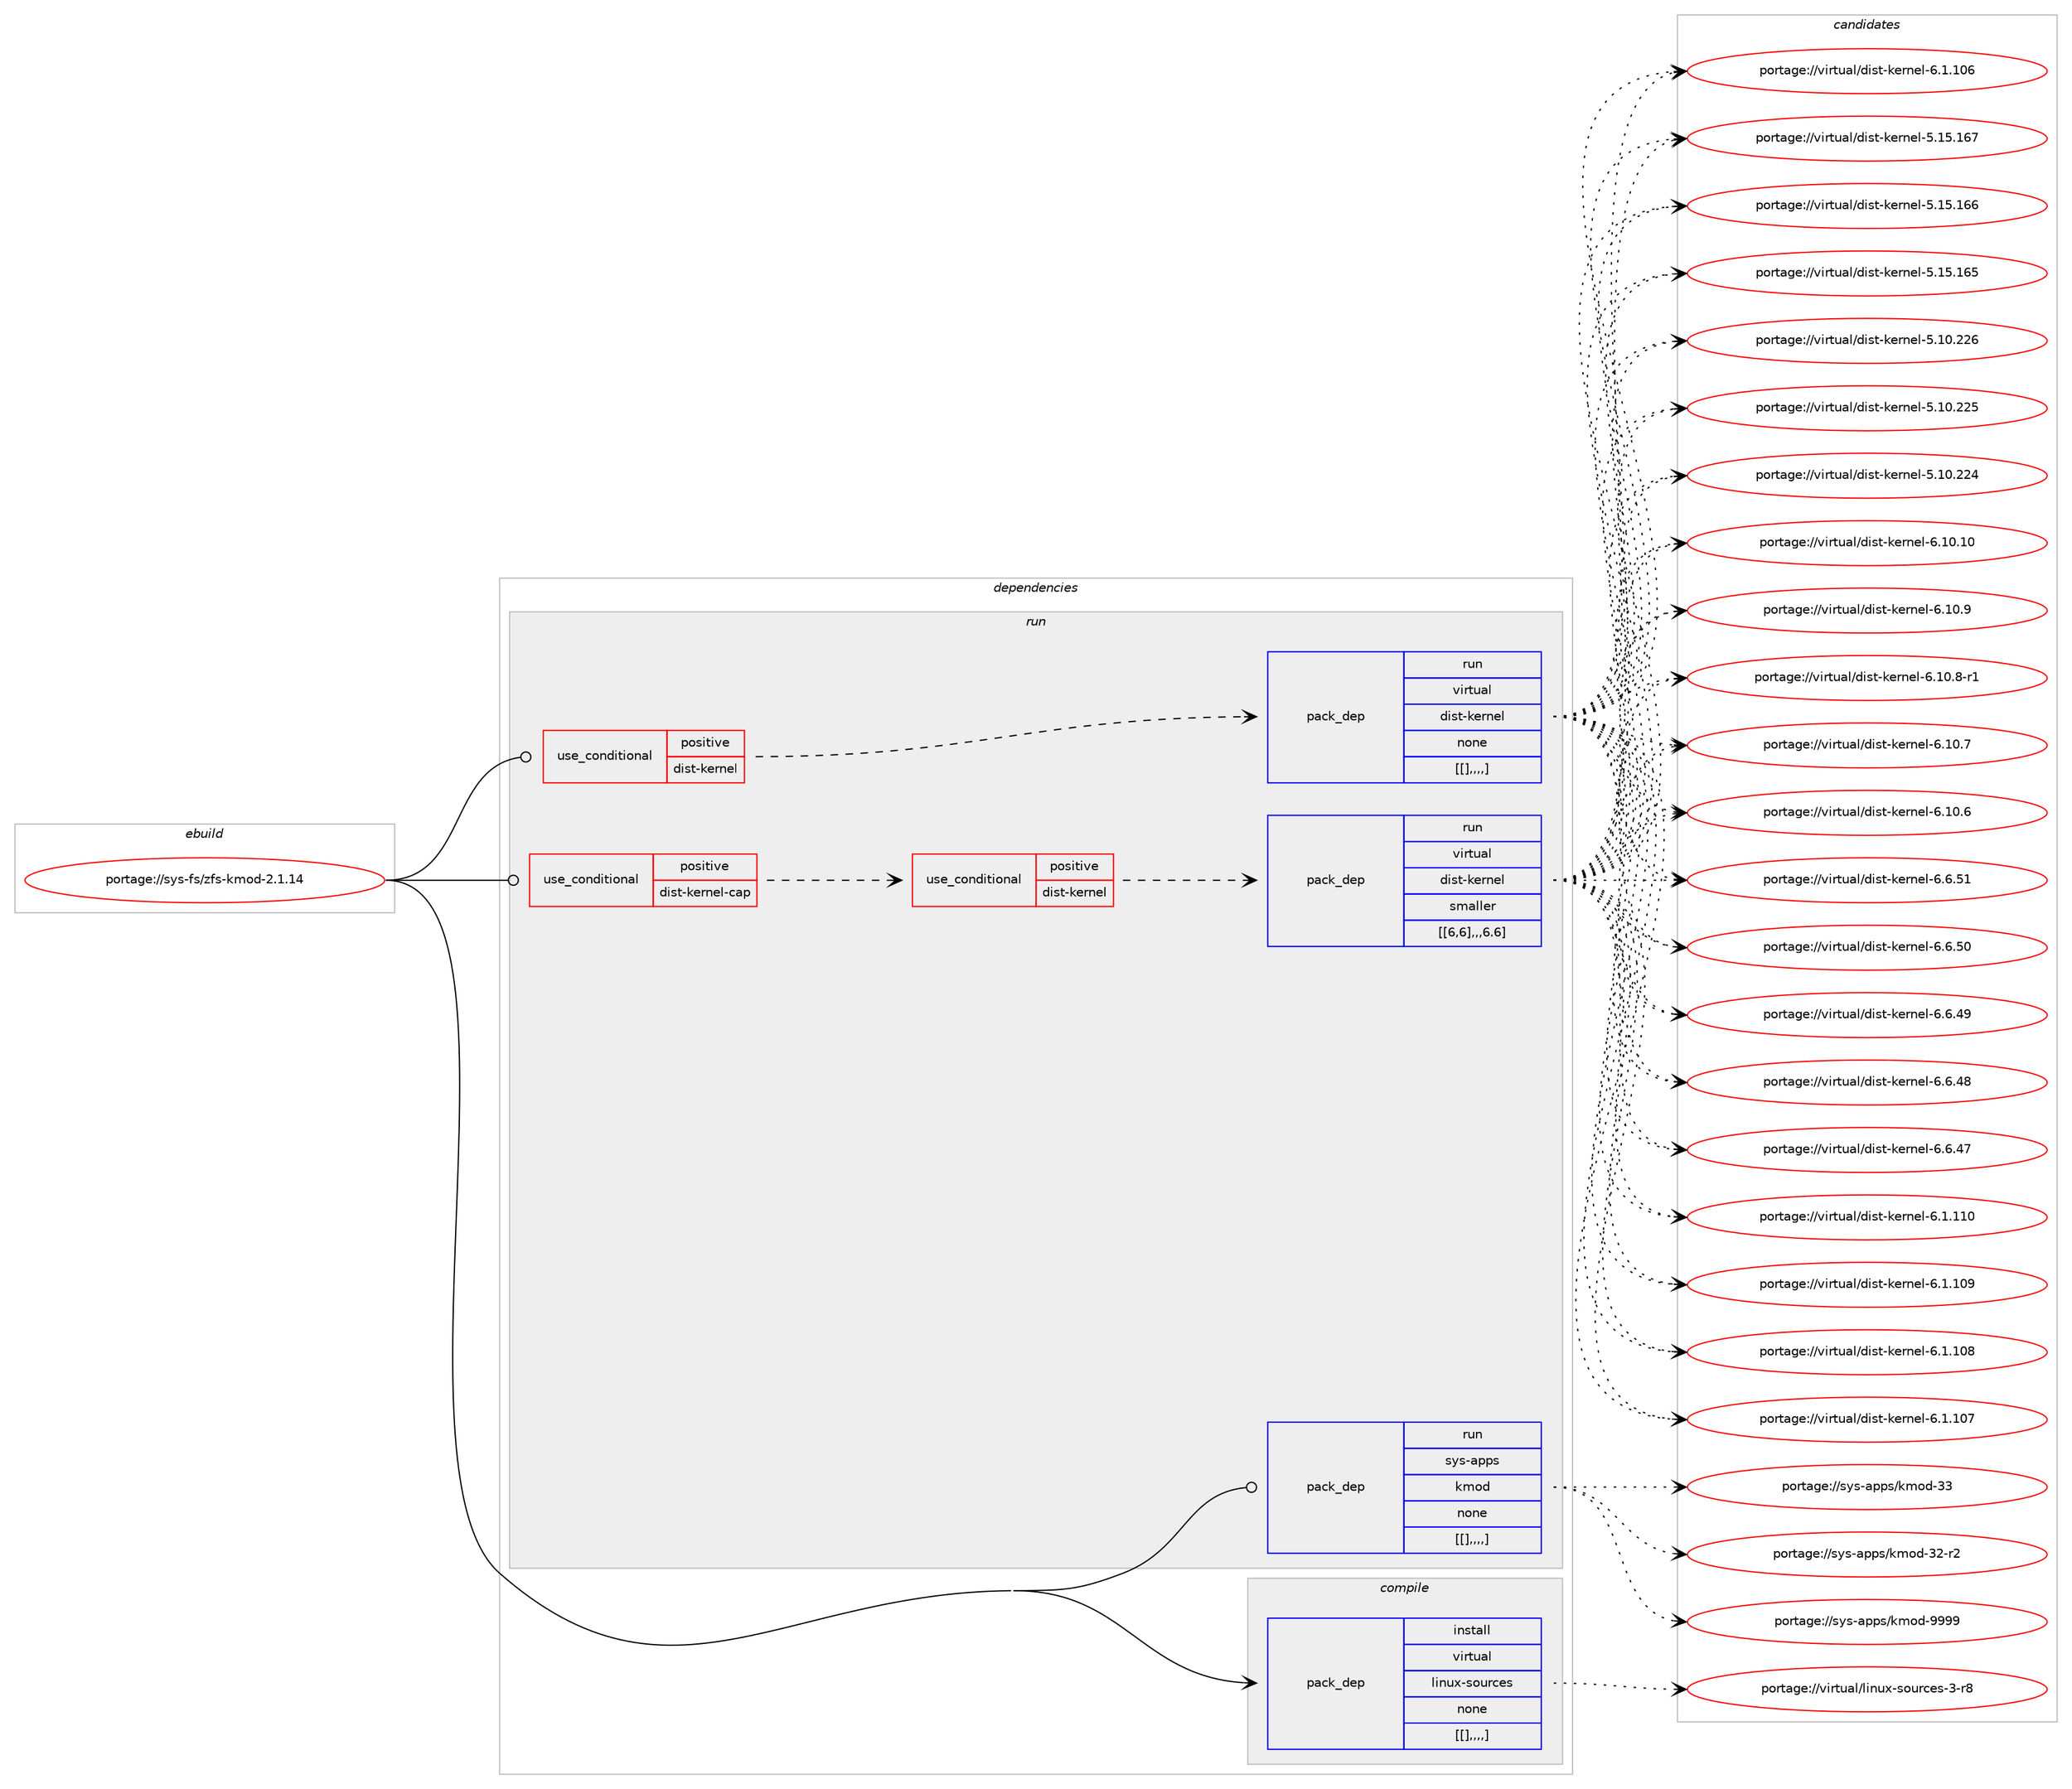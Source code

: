 digraph prolog {

# *************
# Graph options
# *************

newrank=true;
concentrate=true;
compound=true;
graph [rankdir=LR,fontname=Helvetica,fontsize=10,ranksep=1.5];#, ranksep=2.5, nodesep=0.2];
edge  [arrowhead=vee];
node  [fontname=Helvetica,fontsize=10];

# **********
# The ebuild
# **********

subgraph cluster_leftcol {
color=gray;
label=<<i>ebuild</i>>;
id [label="portage://sys-fs/zfs-kmod-2.1.14", color=red, width=4, href="../sys-fs/zfs-kmod-2.1.14.svg"];
}

# ****************
# The dependencies
# ****************

subgraph cluster_midcol {
color=gray;
label=<<i>dependencies</i>>;
subgraph cluster_compile {
fillcolor="#eeeeee";
style=filled;
label=<<i>compile</i>>;
subgraph pack331644 {
dependency456146 [label=<<TABLE BORDER="0" CELLBORDER="1" CELLSPACING="0" CELLPADDING="4" WIDTH="220"><TR><TD ROWSPAN="6" CELLPADDING="30">pack_dep</TD></TR><TR><TD WIDTH="110">install</TD></TR><TR><TD>virtual</TD></TR><TR><TD>linux-sources</TD></TR><TR><TD>none</TD></TR><TR><TD>[[],,,,]</TD></TR></TABLE>>, shape=none, color=blue];
}
id:e -> dependency456146:w [weight=20,style="solid",arrowhead="vee"];
}
subgraph cluster_compileandrun {
fillcolor="#eeeeee";
style=filled;
label=<<i>compile and run</i>>;
}
subgraph cluster_run {
fillcolor="#eeeeee";
style=filled;
label=<<i>run</i>>;
subgraph cond121404 {
dependency456147 [label=<<TABLE BORDER="0" CELLBORDER="1" CELLSPACING="0" CELLPADDING="4"><TR><TD ROWSPAN="3" CELLPADDING="10">use_conditional</TD></TR><TR><TD>positive</TD></TR><TR><TD>dist-kernel</TD></TR></TABLE>>, shape=none, color=red];
subgraph pack331645 {
dependency456148 [label=<<TABLE BORDER="0" CELLBORDER="1" CELLSPACING="0" CELLPADDING="4" WIDTH="220"><TR><TD ROWSPAN="6" CELLPADDING="30">pack_dep</TD></TR><TR><TD WIDTH="110">run</TD></TR><TR><TD>virtual</TD></TR><TR><TD>dist-kernel</TD></TR><TR><TD>none</TD></TR><TR><TD>[[],,,,]</TD></TR></TABLE>>, shape=none, color=blue];
}
dependency456147:e -> dependency456148:w [weight=20,style="dashed",arrowhead="vee"];
}
id:e -> dependency456147:w [weight=20,style="solid",arrowhead="odot"];
subgraph cond121405 {
dependency456149 [label=<<TABLE BORDER="0" CELLBORDER="1" CELLSPACING="0" CELLPADDING="4"><TR><TD ROWSPAN="3" CELLPADDING="10">use_conditional</TD></TR><TR><TD>positive</TD></TR><TR><TD>dist-kernel-cap</TD></TR></TABLE>>, shape=none, color=red];
subgraph cond121406 {
dependency456150 [label=<<TABLE BORDER="0" CELLBORDER="1" CELLSPACING="0" CELLPADDING="4"><TR><TD ROWSPAN="3" CELLPADDING="10">use_conditional</TD></TR><TR><TD>positive</TD></TR><TR><TD>dist-kernel</TD></TR></TABLE>>, shape=none, color=red];
subgraph pack331646 {
dependency456151 [label=<<TABLE BORDER="0" CELLBORDER="1" CELLSPACING="0" CELLPADDING="4" WIDTH="220"><TR><TD ROWSPAN="6" CELLPADDING="30">pack_dep</TD></TR><TR><TD WIDTH="110">run</TD></TR><TR><TD>virtual</TD></TR><TR><TD>dist-kernel</TD></TR><TR><TD>smaller</TD></TR><TR><TD>[[6,6],,,6.6]</TD></TR></TABLE>>, shape=none, color=blue];
}
dependency456150:e -> dependency456151:w [weight=20,style="dashed",arrowhead="vee"];
}
dependency456149:e -> dependency456150:w [weight=20,style="dashed",arrowhead="vee"];
}
id:e -> dependency456149:w [weight=20,style="solid",arrowhead="odot"];
subgraph pack331647 {
dependency456152 [label=<<TABLE BORDER="0" CELLBORDER="1" CELLSPACING="0" CELLPADDING="4" WIDTH="220"><TR><TD ROWSPAN="6" CELLPADDING="30">pack_dep</TD></TR><TR><TD WIDTH="110">run</TD></TR><TR><TD>sys-apps</TD></TR><TR><TD>kmod</TD></TR><TR><TD>none</TD></TR><TR><TD>[[],,,,]</TD></TR></TABLE>>, shape=none, color=blue];
}
id:e -> dependency456152:w [weight=20,style="solid",arrowhead="odot"];
}
}

# **************
# The candidates
# **************

subgraph cluster_choices {
rank=same;
color=gray;
label=<<i>candidates</i>>;

subgraph choice331644 {
color=black;
nodesep=1;
choice1181051141161179710847108105110117120451151111171149910111545514511456 [label="portage://virtual/linux-sources-3-r8", color=red, width=4,href="../virtual/linux-sources-3-r8.svg"];
dependency456146:e -> choice1181051141161179710847108105110117120451151111171149910111545514511456:w [style=dotted,weight="100"];
}
subgraph choice331645 {
color=black;
nodesep=1;
choice1181051141161179710847100105115116451071011141101011084554464948464948 [label="portage://virtual/dist-kernel-6.10.10", color=red, width=4,href="../virtual/dist-kernel-6.10.10.svg"];
choice11810511411611797108471001051151164510710111411010110845544649484657 [label="portage://virtual/dist-kernel-6.10.9", color=red, width=4,href="../virtual/dist-kernel-6.10.9.svg"];
choice118105114116117971084710010511511645107101114110101108455446494846564511449 [label="portage://virtual/dist-kernel-6.10.8-r1", color=red, width=4,href="../virtual/dist-kernel-6.10.8-r1.svg"];
choice11810511411611797108471001051151164510710111411010110845544649484655 [label="portage://virtual/dist-kernel-6.10.7", color=red, width=4,href="../virtual/dist-kernel-6.10.7.svg"];
choice11810511411611797108471001051151164510710111411010110845544649484654 [label="portage://virtual/dist-kernel-6.10.6", color=red, width=4,href="../virtual/dist-kernel-6.10.6.svg"];
choice11810511411611797108471001051151164510710111411010110845544654465349 [label="portage://virtual/dist-kernel-6.6.51", color=red, width=4,href="../virtual/dist-kernel-6.6.51.svg"];
choice11810511411611797108471001051151164510710111411010110845544654465348 [label="portage://virtual/dist-kernel-6.6.50", color=red, width=4,href="../virtual/dist-kernel-6.6.50.svg"];
choice11810511411611797108471001051151164510710111411010110845544654465257 [label="portage://virtual/dist-kernel-6.6.49", color=red, width=4,href="../virtual/dist-kernel-6.6.49.svg"];
choice11810511411611797108471001051151164510710111411010110845544654465256 [label="portage://virtual/dist-kernel-6.6.48", color=red, width=4,href="../virtual/dist-kernel-6.6.48.svg"];
choice11810511411611797108471001051151164510710111411010110845544654465255 [label="portage://virtual/dist-kernel-6.6.47", color=red, width=4,href="../virtual/dist-kernel-6.6.47.svg"];
choice1181051141161179710847100105115116451071011141101011084554464946494948 [label="portage://virtual/dist-kernel-6.1.110", color=red, width=4,href="../virtual/dist-kernel-6.1.110.svg"];
choice1181051141161179710847100105115116451071011141101011084554464946494857 [label="portage://virtual/dist-kernel-6.1.109", color=red, width=4,href="../virtual/dist-kernel-6.1.109.svg"];
choice1181051141161179710847100105115116451071011141101011084554464946494856 [label="portage://virtual/dist-kernel-6.1.108", color=red, width=4,href="../virtual/dist-kernel-6.1.108.svg"];
choice1181051141161179710847100105115116451071011141101011084554464946494855 [label="portage://virtual/dist-kernel-6.1.107", color=red, width=4,href="../virtual/dist-kernel-6.1.107.svg"];
choice1181051141161179710847100105115116451071011141101011084554464946494854 [label="portage://virtual/dist-kernel-6.1.106", color=red, width=4,href="../virtual/dist-kernel-6.1.106.svg"];
choice118105114116117971084710010511511645107101114110101108455346495346495455 [label="portage://virtual/dist-kernel-5.15.167", color=red, width=4,href="../virtual/dist-kernel-5.15.167.svg"];
choice118105114116117971084710010511511645107101114110101108455346495346495454 [label="portage://virtual/dist-kernel-5.15.166", color=red, width=4,href="../virtual/dist-kernel-5.15.166.svg"];
choice118105114116117971084710010511511645107101114110101108455346495346495453 [label="portage://virtual/dist-kernel-5.15.165", color=red, width=4,href="../virtual/dist-kernel-5.15.165.svg"];
choice118105114116117971084710010511511645107101114110101108455346494846505054 [label="portage://virtual/dist-kernel-5.10.226", color=red, width=4,href="../virtual/dist-kernel-5.10.226.svg"];
choice118105114116117971084710010511511645107101114110101108455346494846505053 [label="portage://virtual/dist-kernel-5.10.225", color=red, width=4,href="../virtual/dist-kernel-5.10.225.svg"];
choice118105114116117971084710010511511645107101114110101108455346494846505052 [label="portage://virtual/dist-kernel-5.10.224", color=red, width=4,href="../virtual/dist-kernel-5.10.224.svg"];
dependency456148:e -> choice1181051141161179710847100105115116451071011141101011084554464948464948:w [style=dotted,weight="100"];
dependency456148:e -> choice11810511411611797108471001051151164510710111411010110845544649484657:w [style=dotted,weight="100"];
dependency456148:e -> choice118105114116117971084710010511511645107101114110101108455446494846564511449:w [style=dotted,weight="100"];
dependency456148:e -> choice11810511411611797108471001051151164510710111411010110845544649484655:w [style=dotted,weight="100"];
dependency456148:e -> choice11810511411611797108471001051151164510710111411010110845544649484654:w [style=dotted,weight="100"];
dependency456148:e -> choice11810511411611797108471001051151164510710111411010110845544654465349:w [style=dotted,weight="100"];
dependency456148:e -> choice11810511411611797108471001051151164510710111411010110845544654465348:w [style=dotted,weight="100"];
dependency456148:e -> choice11810511411611797108471001051151164510710111411010110845544654465257:w [style=dotted,weight="100"];
dependency456148:e -> choice11810511411611797108471001051151164510710111411010110845544654465256:w [style=dotted,weight="100"];
dependency456148:e -> choice11810511411611797108471001051151164510710111411010110845544654465255:w [style=dotted,weight="100"];
dependency456148:e -> choice1181051141161179710847100105115116451071011141101011084554464946494948:w [style=dotted,weight="100"];
dependency456148:e -> choice1181051141161179710847100105115116451071011141101011084554464946494857:w [style=dotted,weight="100"];
dependency456148:e -> choice1181051141161179710847100105115116451071011141101011084554464946494856:w [style=dotted,weight="100"];
dependency456148:e -> choice1181051141161179710847100105115116451071011141101011084554464946494855:w [style=dotted,weight="100"];
dependency456148:e -> choice1181051141161179710847100105115116451071011141101011084554464946494854:w [style=dotted,weight="100"];
dependency456148:e -> choice118105114116117971084710010511511645107101114110101108455346495346495455:w [style=dotted,weight="100"];
dependency456148:e -> choice118105114116117971084710010511511645107101114110101108455346495346495454:w [style=dotted,weight="100"];
dependency456148:e -> choice118105114116117971084710010511511645107101114110101108455346495346495453:w [style=dotted,weight="100"];
dependency456148:e -> choice118105114116117971084710010511511645107101114110101108455346494846505054:w [style=dotted,weight="100"];
dependency456148:e -> choice118105114116117971084710010511511645107101114110101108455346494846505053:w [style=dotted,weight="100"];
dependency456148:e -> choice118105114116117971084710010511511645107101114110101108455346494846505052:w [style=dotted,weight="100"];
}
subgraph choice331646 {
color=black;
nodesep=1;
choice1181051141161179710847100105115116451071011141101011084554464948464948 [label="portage://virtual/dist-kernel-6.10.10", color=red, width=4,href="../virtual/dist-kernel-6.10.10.svg"];
choice11810511411611797108471001051151164510710111411010110845544649484657 [label="portage://virtual/dist-kernel-6.10.9", color=red, width=4,href="../virtual/dist-kernel-6.10.9.svg"];
choice118105114116117971084710010511511645107101114110101108455446494846564511449 [label="portage://virtual/dist-kernel-6.10.8-r1", color=red, width=4,href="../virtual/dist-kernel-6.10.8-r1.svg"];
choice11810511411611797108471001051151164510710111411010110845544649484655 [label="portage://virtual/dist-kernel-6.10.7", color=red, width=4,href="../virtual/dist-kernel-6.10.7.svg"];
choice11810511411611797108471001051151164510710111411010110845544649484654 [label="portage://virtual/dist-kernel-6.10.6", color=red, width=4,href="../virtual/dist-kernel-6.10.6.svg"];
choice11810511411611797108471001051151164510710111411010110845544654465349 [label="portage://virtual/dist-kernel-6.6.51", color=red, width=4,href="../virtual/dist-kernel-6.6.51.svg"];
choice11810511411611797108471001051151164510710111411010110845544654465348 [label="portage://virtual/dist-kernel-6.6.50", color=red, width=4,href="../virtual/dist-kernel-6.6.50.svg"];
choice11810511411611797108471001051151164510710111411010110845544654465257 [label="portage://virtual/dist-kernel-6.6.49", color=red, width=4,href="../virtual/dist-kernel-6.6.49.svg"];
choice11810511411611797108471001051151164510710111411010110845544654465256 [label="portage://virtual/dist-kernel-6.6.48", color=red, width=4,href="../virtual/dist-kernel-6.6.48.svg"];
choice11810511411611797108471001051151164510710111411010110845544654465255 [label="portage://virtual/dist-kernel-6.6.47", color=red, width=4,href="../virtual/dist-kernel-6.6.47.svg"];
choice1181051141161179710847100105115116451071011141101011084554464946494948 [label="portage://virtual/dist-kernel-6.1.110", color=red, width=4,href="../virtual/dist-kernel-6.1.110.svg"];
choice1181051141161179710847100105115116451071011141101011084554464946494857 [label="portage://virtual/dist-kernel-6.1.109", color=red, width=4,href="../virtual/dist-kernel-6.1.109.svg"];
choice1181051141161179710847100105115116451071011141101011084554464946494856 [label="portage://virtual/dist-kernel-6.1.108", color=red, width=4,href="../virtual/dist-kernel-6.1.108.svg"];
choice1181051141161179710847100105115116451071011141101011084554464946494855 [label="portage://virtual/dist-kernel-6.1.107", color=red, width=4,href="../virtual/dist-kernel-6.1.107.svg"];
choice1181051141161179710847100105115116451071011141101011084554464946494854 [label="portage://virtual/dist-kernel-6.1.106", color=red, width=4,href="../virtual/dist-kernel-6.1.106.svg"];
choice118105114116117971084710010511511645107101114110101108455346495346495455 [label="portage://virtual/dist-kernel-5.15.167", color=red, width=4,href="../virtual/dist-kernel-5.15.167.svg"];
choice118105114116117971084710010511511645107101114110101108455346495346495454 [label="portage://virtual/dist-kernel-5.15.166", color=red, width=4,href="../virtual/dist-kernel-5.15.166.svg"];
choice118105114116117971084710010511511645107101114110101108455346495346495453 [label="portage://virtual/dist-kernel-5.15.165", color=red, width=4,href="../virtual/dist-kernel-5.15.165.svg"];
choice118105114116117971084710010511511645107101114110101108455346494846505054 [label="portage://virtual/dist-kernel-5.10.226", color=red, width=4,href="../virtual/dist-kernel-5.10.226.svg"];
choice118105114116117971084710010511511645107101114110101108455346494846505053 [label="portage://virtual/dist-kernel-5.10.225", color=red, width=4,href="../virtual/dist-kernel-5.10.225.svg"];
choice118105114116117971084710010511511645107101114110101108455346494846505052 [label="portage://virtual/dist-kernel-5.10.224", color=red, width=4,href="../virtual/dist-kernel-5.10.224.svg"];
dependency456151:e -> choice1181051141161179710847100105115116451071011141101011084554464948464948:w [style=dotted,weight="100"];
dependency456151:e -> choice11810511411611797108471001051151164510710111411010110845544649484657:w [style=dotted,weight="100"];
dependency456151:e -> choice118105114116117971084710010511511645107101114110101108455446494846564511449:w [style=dotted,weight="100"];
dependency456151:e -> choice11810511411611797108471001051151164510710111411010110845544649484655:w [style=dotted,weight="100"];
dependency456151:e -> choice11810511411611797108471001051151164510710111411010110845544649484654:w [style=dotted,weight="100"];
dependency456151:e -> choice11810511411611797108471001051151164510710111411010110845544654465349:w [style=dotted,weight="100"];
dependency456151:e -> choice11810511411611797108471001051151164510710111411010110845544654465348:w [style=dotted,weight="100"];
dependency456151:e -> choice11810511411611797108471001051151164510710111411010110845544654465257:w [style=dotted,weight="100"];
dependency456151:e -> choice11810511411611797108471001051151164510710111411010110845544654465256:w [style=dotted,weight="100"];
dependency456151:e -> choice11810511411611797108471001051151164510710111411010110845544654465255:w [style=dotted,weight="100"];
dependency456151:e -> choice1181051141161179710847100105115116451071011141101011084554464946494948:w [style=dotted,weight="100"];
dependency456151:e -> choice1181051141161179710847100105115116451071011141101011084554464946494857:w [style=dotted,weight="100"];
dependency456151:e -> choice1181051141161179710847100105115116451071011141101011084554464946494856:w [style=dotted,weight="100"];
dependency456151:e -> choice1181051141161179710847100105115116451071011141101011084554464946494855:w [style=dotted,weight="100"];
dependency456151:e -> choice1181051141161179710847100105115116451071011141101011084554464946494854:w [style=dotted,weight="100"];
dependency456151:e -> choice118105114116117971084710010511511645107101114110101108455346495346495455:w [style=dotted,weight="100"];
dependency456151:e -> choice118105114116117971084710010511511645107101114110101108455346495346495454:w [style=dotted,weight="100"];
dependency456151:e -> choice118105114116117971084710010511511645107101114110101108455346495346495453:w [style=dotted,weight="100"];
dependency456151:e -> choice118105114116117971084710010511511645107101114110101108455346494846505054:w [style=dotted,weight="100"];
dependency456151:e -> choice118105114116117971084710010511511645107101114110101108455346494846505053:w [style=dotted,weight="100"];
dependency456151:e -> choice118105114116117971084710010511511645107101114110101108455346494846505052:w [style=dotted,weight="100"];
}
subgraph choice331647 {
color=black;
nodesep=1;
choice1151211154597112112115471071091111004557575757 [label="portage://sys-apps/kmod-9999", color=red, width=4,href="../sys-apps/kmod-9999.svg"];
choice115121115459711211211547107109111100455151 [label="portage://sys-apps/kmod-33", color=red, width=4,href="../sys-apps/kmod-33.svg"];
choice1151211154597112112115471071091111004551504511450 [label="portage://sys-apps/kmod-32-r2", color=red, width=4,href="../sys-apps/kmod-32-r2.svg"];
dependency456152:e -> choice1151211154597112112115471071091111004557575757:w [style=dotted,weight="100"];
dependency456152:e -> choice115121115459711211211547107109111100455151:w [style=dotted,weight="100"];
dependency456152:e -> choice1151211154597112112115471071091111004551504511450:w [style=dotted,weight="100"];
}
}

}
